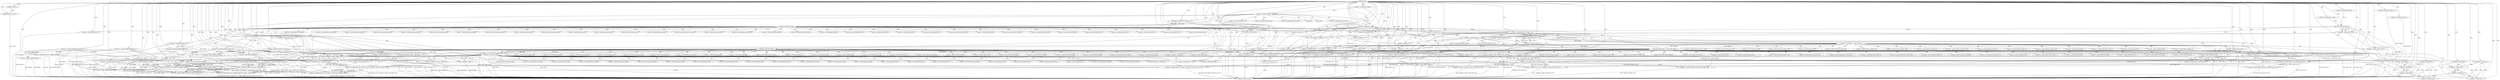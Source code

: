 digraph "main" {  
"1000193" [label = "(METHOD,main)" ]
"1000757" [label = "(METHOD_RETURN,signed)" ]
"1000755" [label = "(RETURN,return 0;,return 0;)" ]
"1000196" [label = "(<operator>.assignment,n=read())" ]
"1000213" [label = "(<operator>.assignment,f[i][j][0]=f[i-1][j][1]+1)" ]
"1000232" [label = "(<operator>.assignment,f[i][j][1]=f[i][j-1][0]+1)" ]
"1000251" [label = "(<operator>.assignmentPlus,ans+=f[i][j][0]+f[i][j][1])" ]
"1000269" [label = "(<operator>.postDecrement,q--)" ]
"1000756" [label = "(LITERAL,0,return 0;)" ]
"1000200" [label = "(<operator>.assignment,m=read())" ]
"1000744" [label = "(<operators>.assignmentXor,v[x][y]^=1)" ]
"1000751" [label = "(writ,writ(ans-cnt))" ]
"1000204" [label = "(<operator>.assignment,q=read())" ]
"1000207" [label = "(<operator>.assignment,cnt=n*m)" ]
"1000221" [label = "(<operator>.addition,f[i-1][j][1]+1)" ]
"1000240" [label = "(<operator>.addition,f[i][j-1][0]+1)" ]
"1000253" [label = "(<operator>.addition,f[i][j][0]+f[i][j][1])" ]
"1000273" [label = "(<operator>.assignment,x=read())" ]
"1000276" [label = "(<operator>.assignment,y=read())" ]
"1000280" [label = "(<operator>.logicalNot,!v[x][y])" ]
"1000287" [label = "(<operator>.preDecrement,--cnt)" ]
"1000289" [label = "(<operator>.assignmentMinus,ans-=f[x][y][0]+f[x][y][1])" ]
"1000306" [label = "(<operator>.assignment,f[x][y][0]=f[x][y][1]=0)" ]
"1000752" [label = "(<operator>.subtraction,ans-cnt)" ]
"1000209" [label = "(<operator>.multiplication,n*m)" ]
"1000324" [label = "(<operator>.logicalAnd,y+1<=m&&!v[x][y+1])" ]
"1000409" [label = "(<operator>.logicalNot,!v[i][j])" ]
"1000497" [label = "(<operator>.preIncrement,++cnt)" ]
"1000499" [label = "(<operator>.assignment,f[x][y][0]=f[x-1][y][1]+1)" ]
"1000518" [label = "(<operator>.assignment,f[x][y][1]=f[x][y-1][0]+1)" ]
"1000537" [label = "(<operator>.assignmentPlus,ans+=f[x][y][0]+f[x][y][1])" ]
"1000246" [label = "(<operator>.subtraction,j-1)" ]
"1000291" [label = "(<operator>.addition,f[x][y][0]+f[x][y][1])" ]
"1000314" [label = "(<operator>.assignment,f[x][y][1]=0)" ]
"1000339" [label = "(<operator>.assignmentMinus,ans-=f[x][y+1][0]+f[x][y+1][1]-(f[x-1][y+1][1]+2))" ]
"1000374" [label = "(<operator>.assignment,f[x][y+1][0]=f[x-1][y+1][1]+1)" ]
"1000397" [label = "(<operator>.assignment,f[x][y+1][1]=1)" ]
"1000416" [label = "(<operator>.assignmentMinus,ans-=f[i][j][0]+f[i][j][1]-(f[i-1][j][1]+1+f[i][j-1][0]+1))" ]
"1000457" [label = "(<operator>.assignment,f[i][j][0]=f[i-1][j][1]+1)" ]
"1000476" [label = "(<operator>.assignment,f[i][j][1]=f[i][j-1][0]+1)" ]
"1000555" [label = "(<operator>.logicalAnd,y+1<=m&&!v[x][y+1])" ]
"1000658" [label = "(<operator>.logicalNot,!v[i][j])" ]
"1000226" [label = "(<operator>.subtraction,i-1)" ]
"1000325" [label = "(<operator>.lessEqualsThan,y+1<=m)" ]
"1000330" [label = "(<operator>.logicalNot,!v[x][y+1])" ]
"1000507" [label = "(<operator>.addition,f[x-1][y][1]+1)" ]
"1000526" [label = "(<operator>.addition,f[x][y-1][0]+1)" ]
"1000539" [label = "(<operator>.addition,f[x][y][0]+f[x][y][1])" ]
"1000570" [label = "(<operator>.assignmentPlus,ans+=f[x-1][y+1][1]+1+f[x][y][0]+1-(f[x][y+1][0]+f[x][y+1][1]))" ]
"1000615" [label = "(<operator>.assignment,f[x][y+1][0]=f[x-1][y+1][1]+1)" ]
"1000638" [label = "(<operator>.assignment,f[x][y+1][1]=f[x][y][0]+1)" ]
"1000665" [label = "(<operator>.assignmentPlus,ans+=(f[i-1][j][1]+1+f[i][j-1][0]+1)-(f[i][j][0]+f[i][j][1]))" ]
"1000706" [label = "(<operator>.assignment,f[i][j][0]=f[i-1][j][1]+1)" ]
"1000725" [label = "(<operator>.assignment,f[i][j][1]=f[i][j-1][0]+1)" ]
"1000326" [label = "(<operator>.addition,y+1)" ]
"1000341" [label = "(<operator>.addition,f[x][y+1][0]+f[x][y+1][1]-(f[x-1][y+1][1]+2))" ]
"1000384" [label = "(<operator>.addition,f[x-1][y+1][1]+1)" ]
"1000418" [label = "(<operator>.addition,f[i][j][0]+f[i][j][1]-(f[i-1][j][1]+1+f[i][j-1][0]+1))" ]
"1000465" [label = "(<operator>.addition,f[i-1][j][1]+1)" ]
"1000484" [label = "(<operator>.addition,f[i][j-1][0]+1)" ]
"1000556" [label = "(<operator>.lessEqualsThan,y+1<=m)" ]
"1000561" [label = "(<operator>.logicalNot,!v[x][y+1])" ]
"1000335" [label = "(<operator>.addition,y+1)" ]
"1000351" [label = "(<operator>.subtraction,f[x][y+1][1]-(f[x-1][y+1][1]+2))" ]
"1000426" [label = "(<operator>.subtraction,f[i][j][1]-(f[i-1][j][1]+1+f[i][j-1][0]+1))" ]
"1000557" [label = "(<operator>.addition,y+1)" ]
"1000572" [label = "(<operator>.addition,f[x-1][y+1][1]+1+f[x][y][0]+1-(f[x][y+1][0]+f[x][y+1][1]))" ]
"1000625" [label = "(<operator>.addition,f[x-1][y+1][1]+1)" ]
"1000648" [label = "(<operator>.addition,f[x][y][0]+1)" ]
"1000667" [label = "(<operator>.subtraction,(f[i-1][j][1]+1+f[i][j-1][0]+1)-(f[i][j][0]+f[i][j][1]))" ]
"1000714" [label = "(<operator>.addition,f[i-1][j][1]+1)" ]
"1000733" [label = "(<operator>.addition,f[i][j-1][0]+1)" ]
"1000361" [label = "(<operator>.addition,f[x-1][y+1][1]+2)" ]
"1000380" [label = "(<operator>.addition,y+1)" ]
"1000403" [label = "(<operator>.addition,y+1)" ]
"1000434" [label = "(<operator>.addition,f[i-1][j][1]+1+f[i][j-1][0]+1)" ]
"1000532" [label = "(<operator>.subtraction,y-1)" ]
"1000566" [label = "(<operator>.addition,y+1)" ]
"1000584" [label = "(<operator>.addition,1+f[x][y][0]+1-(f[x][y+1][0]+f[x][y+1][1]))" ]
"1000668" [label = "(<operator>.addition,f[i-1][j][1]+1+f[i][j-1][0]+1)" ]
"1000691" [label = "(<operator>.addition,f[i][j][0]+f[i][j][1])" ]
"1000347" [label = "(<operator>.addition,y+1)" ]
"1000392" [label = "(<operator>.addition,y+1)" ]
"1000444" [label = "(<operator>.addition,1+f[i][j-1][0]+1)" ]
"1000490" [label = "(<operator>.subtraction,j-1)" ]
"1000512" [label = "(<operator>.subtraction,x-1)" ]
"1000586" [label = "(<operator>.addition,f[x][y][0]+1-(f[x][y+1][0]+f[x][y+1][1]))" ]
"1000621" [label = "(<operator>.addition,y+1)" ]
"1000644" [label = "(<operator>.addition,y+1)" ]
"1000678" [label = "(<operator>.addition,1+f[i][j-1][0]+1)" ]
"1000357" [label = "(<operator>.addition,y+1)" ]
"1000389" [label = "(<operator>.subtraction,x-1)" ]
"1000446" [label = "(<operator>.addition,f[i][j-1][0]+1)" ]
"1000470" [label = "(<operator>.subtraction,i-1)" ]
"1000580" [label = "(<operator>.addition,y+1)" ]
"1000594" [label = "(<operator>.subtraction,1-(f[x][y+1][0]+f[x][y+1][1]))" ]
"1000633" [label = "(<operator>.addition,y+1)" ]
"1000680" [label = "(<operator>.addition,f[i][j-1][0]+1)" ]
"1000739" [label = "(<operator>.subtraction,j-1)" ]
"1000369" [label = "(<operator>.addition,y+1)" ]
"1000577" [label = "(<operator>.subtraction,x-1)" ]
"1000596" [label = "(<operator>.addition,f[x][y+1][0]+f[x][y+1][1])" ]
"1000630" [label = "(<operator>.subtraction,x-1)" ]
"1000719" [label = "(<operator>.subtraction,i-1)" ]
"1000366" [label = "(<operator>.subtraction,x-1)" ]
"1000439" [label = "(<operator>.subtraction,i-1)" ]
"1000673" [label = "(<operator>.subtraction,i-1)" ]
"1000452" [label = "(<operator>.subtraction,j-1)" ]
"1000686" [label = "(<operator>.subtraction,j-1)" ]
"1000602" [label = "(<operator>.addition,y+1)" ]
"1000611" [label = "(<operator>.addition,y+1)" ]
"1000745" [label = "(<operator>.indirectIndexAccess,v[x][y])" ]
"1000275" [label = "(read,read())" ]
"1000278" [label = "(read,read())" ]
"1000281" [label = "(<operator>.indirectIndexAccess,v[x][y])" ]
"1000746" [label = "(<operator>.indirectIndexAccess,v[x])" ]
"1000282" [label = "(<operator>.indirectIndexAccess,v[x])" ]
"1000307" [label = "(<operator>.indirectIndexAccess,f[x][y][0])" ]
"1000292" [label = "(<operator>.indirectIndexAccess,f[x][y][0])" ]
"1000299" [label = "(<operator>.indirectIndexAccess,f[x][y][1])" ]
"1000308" [label = "(<operator>.indirectIndexAccess,f[x][y])" ]
"1000315" [label = "(<operator>.indirectIndexAccess,f[x][y][1])" ]
"1000410" [label = "(<operator>.indirectIndexAccess,v[i][j])" ]
"1000500" [label = "(<operator>.indirectIndexAccess,f[x][y][0])" ]
"1000519" [label = "(<operator>.indirectIndexAccess,f[x][y][1])" ]
"1000293" [label = "(<operator>.indirectIndexAccess,f[x][y])" ]
"1000300" [label = "(<operator>.indirectIndexAccess,f[x][y])" ]
"1000309" [label = "(<operator>.indirectIndexAccess,f[x])" ]
"1000316" [label = "(<operator>.indirectIndexAccess,f[x][y])" ]
"1000331" [label = "(<operator>.indirectIndexAccess,v[x][y+1])" ]
"1000375" [label = "(<operator>.indirectIndexAccess,f[x][y+1][0])" ]
"1000398" [label = "(<operator>.indirectIndexAccess,f[x][y+1][1])" ]
"1000411" [label = "(<operator>.indirectIndexAccess,v[i])" ]
"1000458" [label = "(<operator>.indirectIndexAccess,f[i][j][0])" ]
"1000477" [label = "(<operator>.indirectIndexAccess,f[i][j][1])" ]
"1000501" [label = "(<operator>.indirectIndexAccess,f[x][y])" ]
"1000508" [label = "(<operator>.indirectIndexAccess,f[x-1][y][1])" ]
"1000520" [label = "(<operator>.indirectIndexAccess,f[x][y])" ]
"1000527" [label = "(<operator>.indirectIndexAccess,f[x][y-1][0])" ]
"1000540" [label = "(<operator>.indirectIndexAccess,f[x][y][0])" ]
"1000547" [label = "(<operator>.indirectIndexAccess,f[x][y][1])" ]
"1000659" [label = "(<operator>.indirectIndexAccess,v[i][j])" ]
"1000294" [label = "(<operator>.indirectIndexAccess,f[x])" ]
"1000301" [label = "(<operator>.indirectIndexAccess,f[x])" ]
"1000317" [label = "(<operator>.indirectIndexAccess,f[x])" ]
"1000332" [label = "(<operator>.indirectIndexAccess,v[x])" ]
"1000342" [label = "(<operator>.indirectIndexAccess,f[x][y+1][0])" ]
"1000376" [label = "(<operator>.indirectIndexAccess,f[x][y+1])" ]
"1000385" [label = "(<operator>.indirectIndexAccess,f[x-1][y+1][1])" ]
"1000399" [label = "(<operator>.indirectIndexAccess,f[x][y+1])" ]
"1000419" [label = "(<operator>.indirectIndexAccess,f[i][j][0])" ]
"1000459" [label = "(<operator>.indirectIndexAccess,f[i][j])" ]
"1000466" [label = "(<operator>.indirectIndexAccess,f[i-1][j][1])" ]
"1000478" [label = "(<operator>.indirectIndexAccess,f[i][j])" ]
"1000485" [label = "(<operator>.indirectIndexAccess,f[i][j-1][0])" ]
"1000502" [label = "(<operator>.indirectIndexAccess,f[x])" ]
"1000509" [label = "(<operator>.indirectIndexAccess,f[x-1][y])" ]
"1000521" [label = "(<operator>.indirectIndexAccess,f[x])" ]
"1000528" [label = "(<operator>.indirectIndexAccess,f[x][y-1])" ]
"1000541" [label = "(<operator>.indirectIndexAccess,f[x][y])" ]
"1000548" [label = "(<operator>.indirectIndexAccess,f[x][y])" ]
"1000562" [label = "(<operator>.indirectIndexAccess,v[x][y+1])" ]
"1000616" [label = "(<operator>.indirectIndexAccess,f[x][y+1][0])" ]
"1000639" [label = "(<operator>.indirectIndexAccess,f[x][y+1][1])" ]
"1000660" [label = "(<operator>.indirectIndexAccess,v[i])" ]
"1000707" [label = "(<operator>.indirectIndexAccess,f[i][j][0])" ]
"1000726" [label = "(<operator>.indirectIndexAccess,f[i][j][1])" ]
"1000343" [label = "(<operator>.indirectIndexAccess,f[x][y+1])" ]
"1000352" [label = "(<operator>.indirectIndexAccess,f[x][y+1][1])" ]
"1000377" [label = "(<operator>.indirectIndexAccess,f[x])" ]
"1000386" [label = "(<operator>.indirectIndexAccess,f[x-1][y+1])" ]
"1000400" [label = "(<operator>.indirectIndexAccess,f[x])" ]
"1000420" [label = "(<operator>.indirectIndexAccess,f[i][j])" ]
"1000427" [label = "(<operator>.indirectIndexAccess,f[i][j][1])" ]
"1000460" [label = "(<operator>.indirectIndexAccess,f[i])" ]
"1000467" [label = "(<operator>.indirectIndexAccess,f[i-1][j])" ]
"1000479" [label = "(<operator>.indirectIndexAccess,f[i])" ]
"1000486" [label = "(<operator>.indirectIndexAccess,f[i][j-1])" ]
"1000510" [label = "(<operator>.indirectIndexAccess,f[x-1])" ]
"1000529" [label = "(<operator>.indirectIndexAccess,f[x])" ]
"1000542" [label = "(<operator>.indirectIndexAccess,f[x])" ]
"1000549" [label = "(<operator>.indirectIndexAccess,f[x])" ]
"1000563" [label = "(<operator>.indirectIndexAccess,v[x])" ]
"1000573" [label = "(<operator>.indirectIndexAccess,f[x-1][y+1][1])" ]
"1000617" [label = "(<operator>.indirectIndexAccess,f[x][y+1])" ]
"1000626" [label = "(<operator>.indirectIndexAccess,f[x-1][y+1][1])" ]
"1000640" [label = "(<operator>.indirectIndexAccess,f[x][y+1])" ]
"1000649" [label = "(<operator>.indirectIndexAccess,f[x][y][0])" ]
"1000708" [label = "(<operator>.indirectIndexAccess,f[i][j])" ]
"1000715" [label = "(<operator>.indirectIndexAccess,f[i-1][j][1])" ]
"1000727" [label = "(<operator>.indirectIndexAccess,f[i][j])" ]
"1000734" [label = "(<operator>.indirectIndexAccess,f[i][j-1][0])" ]
"1000344" [label = "(<operator>.indirectIndexAccess,f[x])" ]
"1000353" [label = "(<operator>.indirectIndexAccess,f[x][y+1])" ]
"1000362" [label = "(<operator>.indirectIndexAccess,f[x-1][y+1][1])" ]
"1000387" [label = "(<operator>.indirectIndexAccess,f[x-1])" ]
"1000421" [label = "(<operator>.indirectIndexAccess,f[i])" ]
"1000428" [label = "(<operator>.indirectIndexAccess,f[i][j])" ]
"1000435" [label = "(<operator>.indirectIndexAccess,f[i-1][j][1])" ]
"1000468" [label = "(<operator>.indirectIndexAccess,f[i-1])" ]
"1000487" [label = "(<operator>.indirectIndexAccess,f[i])" ]
"1000574" [label = "(<operator>.indirectIndexAccess,f[x-1][y+1])" ]
"1000618" [label = "(<operator>.indirectIndexAccess,f[x])" ]
"1000627" [label = "(<operator>.indirectIndexAccess,f[x-1][y+1])" ]
"1000641" [label = "(<operator>.indirectIndexAccess,f[x])" ]
"1000650" [label = "(<operator>.indirectIndexAccess,f[x][y])" ]
"1000669" [label = "(<operator>.indirectIndexAccess,f[i-1][j][1])" ]
"1000692" [label = "(<operator>.indirectIndexAccess,f[i][j][0])" ]
"1000699" [label = "(<operator>.indirectIndexAccess,f[i][j][1])" ]
"1000709" [label = "(<operator>.indirectIndexAccess,f[i])" ]
"1000716" [label = "(<operator>.indirectIndexAccess,f[i-1][j])" ]
"1000728" [label = "(<operator>.indirectIndexAccess,f[i])" ]
"1000735" [label = "(<operator>.indirectIndexAccess,f[i][j-1])" ]
"1000354" [label = "(<operator>.indirectIndexAccess,f[x])" ]
"1000363" [label = "(<operator>.indirectIndexAccess,f[x-1][y+1])" ]
"1000429" [label = "(<operator>.indirectIndexAccess,f[i])" ]
"1000436" [label = "(<operator>.indirectIndexAccess,f[i-1][j])" ]
"1000575" [label = "(<operator>.indirectIndexAccess,f[x-1])" ]
"1000587" [label = "(<operator>.indirectIndexAccess,f[x][y][0])" ]
"1000628" [label = "(<operator>.indirectIndexAccess,f[x-1])" ]
"1000651" [label = "(<operator>.indirectIndexAccess,f[x])" ]
"1000670" [label = "(<operator>.indirectIndexAccess,f[i-1][j])" ]
"1000693" [label = "(<operator>.indirectIndexAccess,f[i][j])" ]
"1000700" [label = "(<operator>.indirectIndexAccess,f[i][j])" ]
"1000717" [label = "(<operator>.indirectIndexAccess,f[i-1])" ]
"1000736" [label = "(<operator>.indirectIndexAccess,f[i])" ]
"1000364" [label = "(<operator>.indirectIndexAccess,f[x-1])" ]
"1000437" [label = "(<operator>.indirectIndexAccess,f[i-1])" ]
"1000447" [label = "(<operator>.indirectIndexAccess,f[i][j-1][0])" ]
"1000588" [label = "(<operator>.indirectIndexAccess,f[x][y])" ]
"1000671" [label = "(<operator>.indirectIndexAccess,f[i-1])" ]
"1000681" [label = "(<operator>.indirectIndexAccess,f[i][j-1][0])" ]
"1000694" [label = "(<operator>.indirectIndexAccess,f[i])" ]
"1000701" [label = "(<operator>.indirectIndexAccess,f[i])" ]
"1000448" [label = "(<operator>.indirectIndexAccess,f[i][j-1])" ]
"1000589" [label = "(<operator>.indirectIndexAccess,f[x])" ]
"1000597" [label = "(<operator>.indirectIndexAccess,f[x][y+1][0])" ]
"1000606" [label = "(<operator>.indirectIndexAccess,f[x][y+1][1])" ]
"1000682" [label = "(<operator>.indirectIndexAccess,f[i][j-1])" ]
"1000449" [label = "(<operator>.indirectIndexAccess,f[i])" ]
"1000598" [label = "(<operator>.indirectIndexAccess,f[x][y+1])" ]
"1000607" [label = "(<operator>.indirectIndexAccess,f[x][y+1])" ]
"1000683" [label = "(<operator>.indirectIndexAccess,f[i])" ]
"1000599" [label = "(<operator>.indirectIndexAccess,f[x])" ]
"1000608" [label = "(<operator>.indirectIndexAccess,f[x])" ]
  "1000204" -> "1000757"  [ label = "DDG: read()"] 
  "1000207" -> "1000757"  [ label = "DDG: cnt"] 
  "1000209" -> "1000757"  [ label = "DDG: n"] 
  "1000209" -> "1000757"  [ label = "DDG: m"] 
  "1000207" -> "1000757"  [ label = "DDG: n*m"] 
  "1000226" -> "1000757"  [ label = "DDG: i"] 
  "1000221" -> "1000757"  [ label = "DDG: f[i-1][j][1]"] 
  "1000213" -> "1000757"  [ label = "DDG: f[i-1][j][1]+1"] 
  "1000246" -> "1000757"  [ label = "DDG: j"] 
  "1000240" -> "1000757"  [ label = "DDG: f[i][j-1][0]"] 
  "1000232" -> "1000757"  [ label = "DDG: f[i][j-1][0]+1"] 
  "1000251" -> "1000757"  [ label = "DDG: ans"] 
  "1000253" -> "1000757"  [ label = "DDG: f[i][j][0]"] 
  "1000253" -> "1000757"  [ label = "DDG: f[i][j][1]"] 
  "1000251" -> "1000757"  [ label = "DDG: f[i][j][0]+f[i][j][1]"] 
  "1000269" -> "1000757"  [ label = "DDG: q"] 
  "1000273" -> "1000757"  [ label = "DDG: x"] 
  "1000276" -> "1000757"  [ label = "DDG: read()"] 
  "1000280" -> "1000757"  [ label = "DDG: !v[x][y]"] 
  "1000512" -> "1000757"  [ label = "DDG: x"] 
  "1000507" -> "1000757"  [ label = "DDG: f[x-1][y][1]"] 
  "1000499" -> "1000757"  [ label = "DDG: f[x-1][y][1]+1"] 
  "1000526" -> "1000757"  [ label = "DDG: f[x][y-1][0]"] 
  "1000518" -> "1000757"  [ label = "DDG: f[x][y-1][0]+1"] 
  "1000539" -> "1000757"  [ label = "DDG: f[x][y][0]"] 
  "1000539" -> "1000757"  [ label = "DDG: f[x][y][1]"] 
  "1000537" -> "1000757"  [ label = "DDG: f[x][y][0]+f[x][y][1]"] 
  "1000557" -> "1000757"  [ label = "DDG: y"] 
  "1000556" -> "1000757"  [ label = "DDG: y+1"] 
  "1000556" -> "1000757"  [ label = "DDG: m"] 
  "1000555" -> "1000757"  [ label = "DDG: y+1<=m"] 
  "1000566" -> "1000757"  [ label = "DDG: y"] 
  "1000561" -> "1000757"  [ label = "DDG: v[x][y+1]"] 
  "1000555" -> "1000757"  [ label = "DDG: !v[x][y+1]"] 
  "1000555" -> "1000757"  [ label = "DDG: y+1<=m&&!v[x][y+1]"] 
  "1000594" -> "1000757"  [ label = "DDG: f[x][y+1][0]+f[x][y+1][1]"] 
  "1000586" -> "1000757"  [ label = "DDG: 1-(f[x][y+1][0]+f[x][y+1][1])"] 
  "1000584" -> "1000757"  [ label = "DDG: f[x][y][0]+1-(f[x][y+1][0]+f[x][y+1][1])"] 
  "1000572" -> "1000757"  [ label = "DDG: 1+f[x][y][0]+1-(f[x][y+1][0]+f[x][y+1][1])"] 
  "1000570" -> "1000757"  [ label = "DDG: f[x-1][y+1][1]+1+f[x][y][0]+1-(f[x][y+1][0]+f[x][y+1][1])"] 
  "1000615" -> "1000757"  [ label = "DDG: f[x][y+1][0]"] 
  "1000630" -> "1000757"  [ label = "DDG: x"] 
  "1000625" -> "1000757"  [ label = "DDG: f[x-1][y+1][1]"] 
  "1000615" -> "1000757"  [ label = "DDG: f[x-1][y+1][1]+1"] 
  "1000644" -> "1000757"  [ label = "DDG: y"] 
  "1000638" -> "1000757"  [ label = "DDG: f[x][y+1][1]"] 
  "1000648" -> "1000757"  [ label = "DDG: f[x][y][0]"] 
  "1000638" -> "1000757"  [ label = "DDG: f[x][y][0]+1"] 
  "1000658" -> "1000757"  [ label = "DDG: v[i][j]"] 
  "1000658" -> "1000757"  [ label = "DDG: !v[i][j]"] 
  "1000668" -> "1000757"  [ label = "DDG: 1+f[i][j-1][0]+1"] 
  "1000667" -> "1000757"  [ label = "DDG: f[i-1][j][1]+1+f[i][j-1][0]+1"] 
  "1000667" -> "1000757"  [ label = "DDG: f[i][j][0]+f[i][j][1]"] 
  "1000665" -> "1000757"  [ label = "DDG: (f[i-1][j][1]+1+f[i][j-1][0]+1)-(f[i][j][0]+f[i][j][1])"] 
  "1000706" -> "1000757"  [ label = "DDG: f[i][j][0]"] 
  "1000719" -> "1000757"  [ label = "DDG: i"] 
  "1000714" -> "1000757"  [ label = "DDG: f[i-1][j][1]"] 
  "1000706" -> "1000757"  [ label = "DDG: f[i-1][j][1]+1"] 
  "1000725" -> "1000757"  [ label = "DDG: f[i][j][1]"] 
  "1000739" -> "1000757"  [ label = "DDG: j"] 
  "1000733" -> "1000757"  [ label = "DDG: f[i][j-1][0]"] 
  "1000725" -> "1000757"  [ label = "DDG: f[i][j-1][0]+1"] 
  "1000289" -> "1000757"  [ label = "DDG: f[x][y][0]+f[x][y][1]"] 
  "1000306" -> "1000757"  [ label = "DDG: f[x][y][0]"] 
  "1000314" -> "1000757"  [ label = "DDG: f[x][y][1]"] 
  "1000326" -> "1000757"  [ label = "DDG: y"] 
  "1000325" -> "1000757"  [ label = "DDG: y+1"] 
  "1000325" -> "1000757"  [ label = "DDG: m"] 
  "1000324" -> "1000757"  [ label = "DDG: y+1<=m"] 
  "1000335" -> "1000757"  [ label = "DDG: y"] 
  "1000330" -> "1000757"  [ label = "DDG: v[x][y+1]"] 
  "1000324" -> "1000757"  [ label = "DDG: !v[x][y+1]"] 
  "1000324" -> "1000757"  [ label = "DDG: y+1<=m&&!v[x][y+1]"] 
  "1000351" -> "1000757"  [ label = "DDG: f[x-1][y+1][1]+2"] 
  "1000341" -> "1000757"  [ label = "DDG: f[x][y+1][1]-(f[x-1][y+1][1]+2)"] 
  "1000339" -> "1000757"  [ label = "DDG: f[x][y+1][0]+f[x][y+1][1]-(f[x-1][y+1][1]+2)"] 
  "1000374" -> "1000757"  [ label = "DDG: f[x][y+1][0]"] 
  "1000389" -> "1000757"  [ label = "DDG: x"] 
  "1000384" -> "1000757"  [ label = "DDG: f[x-1][y+1][1]"] 
  "1000374" -> "1000757"  [ label = "DDG: f[x-1][y+1][1]+1"] 
  "1000403" -> "1000757"  [ label = "DDG: y"] 
  "1000397" -> "1000757"  [ label = "DDG: f[x][y+1][1]"] 
  "1000409" -> "1000757"  [ label = "DDG: v[i][j]"] 
  "1000409" -> "1000757"  [ label = "DDG: !v[i][j]"] 
  "1000434" -> "1000757"  [ label = "DDG: 1+f[i][j-1][0]+1"] 
  "1000426" -> "1000757"  [ label = "DDG: f[i-1][j][1]+1+f[i][j-1][0]+1"] 
  "1000418" -> "1000757"  [ label = "DDG: f[i][j][1]-(f[i-1][j][1]+1+f[i][j-1][0]+1)"] 
  "1000416" -> "1000757"  [ label = "DDG: f[i][j][0]+f[i][j][1]-(f[i-1][j][1]+1+f[i][j-1][0]+1)"] 
  "1000457" -> "1000757"  [ label = "DDG: f[i][j][0]"] 
  "1000470" -> "1000757"  [ label = "DDG: i"] 
  "1000465" -> "1000757"  [ label = "DDG: f[i-1][j][1]"] 
  "1000457" -> "1000757"  [ label = "DDG: f[i-1][j][1]+1"] 
  "1000476" -> "1000757"  [ label = "DDG: f[i][j][1]"] 
  "1000490" -> "1000757"  [ label = "DDG: j"] 
  "1000484" -> "1000757"  [ label = "DDG: f[i][j-1][0]"] 
  "1000476" -> "1000757"  [ label = "DDG: f[i][j-1][0]+1"] 
  "1000744" -> "1000757"  [ label = "DDG: v[x][y]"] 
  "1000744" -> "1000757"  [ label = "DDG: v[x][y]^=1"] 
  "1000752" -> "1000757"  [ label = "DDG: ans"] 
  "1000752" -> "1000757"  [ label = "DDG: cnt"] 
  "1000751" -> "1000757"  [ label = "DDG: ans-cnt"] 
  "1000751" -> "1000757"  [ label = "DDG: writ(ans-cnt)"] 
  "1000755" -> "1000757"  [ label = "DDG: <RET>"] 
  "1000756" -> "1000755"  [ label = "DDG: 0"] 
  "1000193" -> "1000755"  [ label = "DDG: "] 
  "1000193" -> "1000196"  [ label = "DDG: "] 
  "1000193" -> "1000213"  [ label = "DDG: "] 
  "1000193" -> "1000232"  [ label = "DDG: "] 
  "1000213" -> "1000251"  [ label = "DDG: f[i][j][0]"] 
  "1000232" -> "1000251"  [ label = "DDG: f[i][j][1]"] 
  "1000193" -> "1000756"  [ label = "DDG: "] 
  "1000193" -> "1000200"  [ label = "DDG: "] 
  "1000193" -> "1000251"  [ label = "DDG: "] 
  "1000204" -> "1000269"  [ label = "DDG: q"] 
  "1000193" -> "1000269"  [ label = "DDG: "] 
  "1000193" -> "1000204"  [ label = "DDG: "] 
  "1000209" -> "1000207"  [ label = "DDG: n"] 
  "1000209" -> "1000207"  [ label = "DDG: m"] 
  "1000193" -> "1000221"  [ label = "DDG: "] 
  "1000193" -> "1000240"  [ label = "DDG: "] 
  "1000213" -> "1000253"  [ label = "DDG: f[i][j][0]"] 
  "1000232" -> "1000253"  [ label = "DDG: f[i][j][1]"] 
  "1000193" -> "1000273"  [ label = "DDG: "] 
  "1000193" -> "1000276"  [ label = "DDG: "] 
  "1000280" -> "1000744"  [ label = "DDG: v[x][y]"] 
  "1000193" -> "1000744"  [ label = "DDG: "] 
  "1000752" -> "1000751"  [ label = "DDG: ans"] 
  "1000752" -> "1000751"  [ label = "DDG: cnt"] 
  "1000193" -> "1000207"  [ label = "DDG: "] 
  "1000744" -> "1000280"  [ label = "DDG: v[x][y]"] 
  "1000306" -> "1000289"  [ label = "DDG: f[x][y][0]"] 
  "1000499" -> "1000289"  [ label = "DDG: f[x][y][0]"] 
  "1000314" -> "1000289"  [ label = "DDG: f[x][y][1]"] 
  "1000518" -> "1000289"  [ label = "DDG: f[x][y][1]"] 
  "1000537" -> "1000752"  [ label = "DDG: ans"] 
  "1000570" -> "1000752"  [ label = "DDG: ans"] 
  "1000665" -> "1000752"  [ label = "DDG: ans"] 
  "1000289" -> "1000752"  [ label = "DDG: ans"] 
  "1000339" -> "1000752"  [ label = "DDG: ans"] 
  "1000416" -> "1000752"  [ label = "DDG: ans"] 
  "1000193" -> "1000752"  [ label = "DDG: "] 
  "1000497" -> "1000752"  [ label = "DDG: cnt"] 
  "1000287" -> "1000752"  [ label = "DDG: cnt"] 
  "1000196" -> "1000209"  [ label = "DDG: n"] 
  "1000193" -> "1000209"  [ label = "DDG: "] 
  "1000200" -> "1000209"  [ label = "DDG: m"] 
  "1000207" -> "1000287"  [ label = "DDG: cnt"] 
  "1000752" -> "1000287"  [ label = "DDG: cnt"] 
  "1000193" -> "1000287"  [ label = "DDG: "] 
  "1000251" -> "1000289"  [ label = "DDG: ans"] 
  "1000752" -> "1000289"  [ label = "DDG: ans"] 
  "1000193" -> "1000289"  [ label = "DDG: "] 
  "1000314" -> "1000306"  [ label = "DDG: f[x][y][1]"] 
  "1000193" -> "1000306"  [ label = "DDG: "] 
  "1000193" -> "1000499"  [ label = "DDG: "] 
  "1000193" -> "1000518"  [ label = "DDG: "] 
  "1000499" -> "1000537"  [ label = "DDG: f[x][y][0]"] 
  "1000518" -> "1000537"  [ label = "DDG: f[x][y][1]"] 
  "1000193" -> "1000246"  [ label = "DDG: "] 
  "1000306" -> "1000291"  [ label = "DDG: f[x][y][0]"] 
  "1000499" -> "1000291"  [ label = "DDG: f[x][y][0]"] 
  "1000314" -> "1000291"  [ label = "DDG: f[x][y][1]"] 
  "1000518" -> "1000291"  [ label = "DDG: f[x][y][1]"] 
  "1000193" -> "1000314"  [ label = "DDG: "] 
  "1000325" -> "1000324"  [ label = "DDG: m"] 
  "1000325" -> "1000324"  [ label = "DDG: y+1"] 
  "1000330" -> "1000324"  [ label = "DDG: v[x][y+1]"] 
  "1000555" -> "1000324"  [ label = "DDG: !v[x][y+1]"] 
  "1000351" -> "1000339"  [ label = "DDG: f[x][y+1][1]"] 
  "1000351" -> "1000339"  [ label = "DDG: f[x-1][y+1][1]+2"] 
  "1000615" -> "1000339"  [ label = "DDG: f[x][y+1][0]"] 
  "1000374" -> "1000339"  [ label = "DDG: f[x][y+1][0]"] 
  "1000193" -> "1000374"  [ label = "DDG: "] 
  "1000193" -> "1000397"  [ label = "DDG: "] 
  "1000658" -> "1000409"  [ label = "DDG: v[i][j]"] 
  "1000426" -> "1000416"  [ label = "DDG: f[i-1][j][1]+1+f[i][j-1][0]+1"] 
  "1000426" -> "1000416"  [ label = "DDG: f[i][j][1]"] 
  "1000706" -> "1000416"  [ label = "DDG: f[i][j][0]"] 
  "1000457" -> "1000416"  [ label = "DDG: f[i][j][0]"] 
  "1000213" -> "1000416"  [ label = "DDG: f[i][j][0]"] 
  "1000193" -> "1000457"  [ label = "DDG: "] 
  "1000193" -> "1000476"  [ label = "DDG: "] 
  "1000207" -> "1000497"  [ label = "DDG: cnt"] 
  "1000752" -> "1000497"  [ label = "DDG: cnt"] 
  "1000193" -> "1000497"  [ label = "DDG: "] 
  "1000251" -> "1000537"  [ label = "DDG: ans"] 
  "1000752" -> "1000537"  [ label = "DDG: ans"] 
  "1000193" -> "1000537"  [ label = "DDG: "] 
  "1000193" -> "1000226"  [ label = "DDG: "] 
  "1000193" -> "1000325"  [ label = "DDG: "] 
  "1000276" -> "1000325"  [ label = "DDG: y"] 
  "1000209" -> "1000325"  [ label = "DDG: m"] 
  "1000556" -> "1000325"  [ label = "DDG: m"] 
  "1000561" -> "1000330"  [ label = "DDG: v[x][y+1]"] 
  "1000289" -> "1000339"  [ label = "DDG: ans"] 
  "1000193" -> "1000339"  [ label = "DDG: "] 
  "1000289" -> "1000416"  [ label = "DDG: ans"] 
  "1000339" -> "1000416"  [ label = "DDG: ans"] 
  "1000193" -> "1000416"  [ label = "DDG: "] 
  "1000193" -> "1000507"  [ label = "DDG: "] 
  "1000193" -> "1000526"  [ label = "DDG: "] 
  "1000499" -> "1000539"  [ label = "DDG: f[x][y][0]"] 
  "1000518" -> "1000539"  [ label = "DDG: f[x][y][1]"] 
  "1000556" -> "1000555"  [ label = "DDG: m"] 
  "1000556" -> "1000555"  [ label = "DDG: y+1"] 
  "1000324" -> "1000555"  [ label = "DDG: !v[x][y+1]"] 
  "1000561" -> "1000555"  [ label = "DDG: v[x][y+1]"] 
  "1000193" -> "1000570"  [ label = "DDG: "] 
  "1000594" -> "1000570"  [ label = "DDG: f[x][y+1][0]+f[x][y+1][1]"] 
  "1000594" -> "1000570"  [ label = "DDG: 1"] 
  "1000499" -> "1000570"  [ label = "DDG: f[x][y][0]"] 
  "1000193" -> "1000615"  [ label = "DDG: "] 
  "1000193" -> "1000638"  [ label = "DDG: "] 
  "1000499" -> "1000638"  [ label = "DDG: f[x][y][0]"] 
  "1000409" -> "1000658"  [ label = "DDG: v[i][j]"] 
  "1000667" -> "1000665"  [ label = "DDG: f[i-1][j][1]+1+f[i][j-1][0]+1"] 
  "1000667" -> "1000665"  [ label = "DDG: f[i][j][0]+f[i][j][1]"] 
  "1000193" -> "1000706"  [ label = "DDG: "] 
  "1000193" -> "1000725"  [ label = "DDG: "] 
  "1000276" -> "1000326"  [ label = "DDG: y"] 
  "1000193" -> "1000326"  [ label = "DDG: "] 
  "1000615" -> "1000341"  [ label = "DDG: f[x][y+1][0]"] 
  "1000374" -> "1000341"  [ label = "DDG: f[x][y+1][0]"] 
  "1000351" -> "1000341"  [ label = "DDG: f[x][y+1][1]"] 
  "1000351" -> "1000341"  [ label = "DDG: f[x-1][y+1][1]+2"] 
  "1000193" -> "1000384"  [ label = "DDG: "] 
  "1000706" -> "1000418"  [ label = "DDG: f[i][j][0]"] 
  "1000457" -> "1000418"  [ label = "DDG: f[i][j][0]"] 
  "1000213" -> "1000418"  [ label = "DDG: f[i][j][0]"] 
  "1000426" -> "1000418"  [ label = "DDG: f[i-1][j][1]+1+f[i][j-1][0]+1"] 
  "1000426" -> "1000418"  [ label = "DDG: f[i][j][1]"] 
  "1000193" -> "1000465"  [ label = "DDG: "] 
  "1000193" -> "1000484"  [ label = "DDG: "] 
  "1000532" -> "1000556"  [ label = "DDG: y"] 
  "1000193" -> "1000556"  [ label = "DDG: "] 
  "1000209" -> "1000556"  [ label = "DDG: m"] 
  "1000325" -> "1000556"  [ label = "DDG: m"] 
  "1000330" -> "1000561"  [ label = "DDG: v[x][y+1]"] 
  "1000537" -> "1000570"  [ label = "DDG: ans"] 
  "1000537" -> "1000665"  [ label = "DDG: ans"] 
  "1000570" -> "1000665"  [ label = "DDG: ans"] 
  "1000193" -> "1000665"  [ label = "DDG: "] 
  "1000193" -> "1000335"  [ label = "DDG: "] 
  "1000276" -> "1000335"  [ label = "DDG: y"] 
  "1000638" -> "1000351"  [ label = "DDG: f[x][y+1][1]"] 
  "1000397" -> "1000351"  [ label = "DDG: f[x][y+1][1]"] 
  "1000193" -> "1000351"  [ label = "DDG: "] 
  "1000725" -> "1000426"  [ label = "DDG: f[i][j][1]"] 
  "1000476" -> "1000426"  [ label = "DDG: f[i][j][1]"] 
  "1000232" -> "1000426"  [ label = "DDG: f[i][j][1]"] 
  "1000193" -> "1000426"  [ label = "DDG: "] 
  "1000532" -> "1000557"  [ label = "DDG: y"] 
  "1000193" -> "1000557"  [ label = "DDG: "] 
  "1000193" -> "1000572"  [ label = "DDG: "] 
  "1000594" -> "1000572"  [ label = "DDG: f[x][y+1][0]+f[x][y+1][1]"] 
  "1000594" -> "1000572"  [ label = "DDG: 1"] 
  "1000499" -> "1000572"  [ label = "DDG: f[x][y][0]"] 
  "1000193" -> "1000625"  [ label = "DDG: "] 
  "1000499" -> "1000648"  [ label = "DDG: f[x][y][0]"] 
  "1000193" -> "1000648"  [ label = "DDG: "] 
  "1000193" -> "1000667"  [ label = "DDG: "] 
  "1000706" -> "1000667"  [ label = "DDG: f[i][j][0]"] 
  "1000457" -> "1000667"  [ label = "DDG: f[i][j][0]"] 
  "1000213" -> "1000667"  [ label = "DDG: f[i][j][0]"] 
  "1000725" -> "1000667"  [ label = "DDG: f[i][j][1]"] 
  "1000476" -> "1000667"  [ label = "DDG: f[i][j][1]"] 
  "1000232" -> "1000667"  [ label = "DDG: f[i][j][1]"] 
  "1000193" -> "1000714"  [ label = "DDG: "] 
  "1000193" -> "1000733"  [ label = "DDG: "] 
  "1000193" -> "1000361"  [ label = "DDG: "] 
  "1000193" -> "1000380"  [ label = "DDG: "] 
  "1000276" -> "1000380"  [ label = "DDG: y"] 
  "1000193" -> "1000403"  [ label = "DDG: "] 
  "1000276" -> "1000403"  [ label = "DDG: y"] 
  "1000193" -> "1000434"  [ label = "DDG: "] 
  "1000276" -> "1000532"  [ label = "DDG: y"] 
  "1000193" -> "1000532"  [ label = "DDG: "] 
  "1000193" -> "1000566"  [ label = "DDG: "] 
  "1000532" -> "1000566"  [ label = "DDG: y"] 
  "1000193" -> "1000584"  [ label = "DDG: "] 
  "1000594" -> "1000584"  [ label = "DDG: f[x][y+1][0]+f[x][y+1][1]"] 
  "1000594" -> "1000584"  [ label = "DDG: 1"] 
  "1000499" -> "1000584"  [ label = "DDG: f[x][y][0]"] 
  "1000193" -> "1000668"  [ label = "DDG: "] 
  "1000706" -> "1000691"  [ label = "DDG: f[i][j][0]"] 
  "1000457" -> "1000691"  [ label = "DDG: f[i][j][0]"] 
  "1000213" -> "1000691"  [ label = "DDG: f[i][j][0]"] 
  "1000725" -> "1000691"  [ label = "DDG: f[i][j][1]"] 
  "1000476" -> "1000691"  [ label = "DDG: f[i][j][1]"] 
  "1000232" -> "1000691"  [ label = "DDG: f[i][j][1]"] 
  "1000193" -> "1000347"  [ label = "DDG: "] 
  "1000276" -> "1000347"  [ label = "DDG: y"] 
  "1000193" -> "1000392"  [ label = "DDG: "] 
  "1000276" -> "1000392"  [ label = "DDG: y"] 
  "1000193" -> "1000444"  [ label = "DDG: "] 
  "1000452" -> "1000490"  [ label = "DDG: j"] 
  "1000193" -> "1000490"  [ label = "DDG: "] 
  "1000273" -> "1000512"  [ label = "DDG: x"] 
  "1000193" -> "1000512"  [ label = "DDG: "] 
  "1000499" -> "1000586"  [ label = "DDG: f[x][y][0]"] 
  "1000594" -> "1000586"  [ label = "DDG: f[x][y+1][0]+f[x][y+1][1]"] 
  "1000594" -> "1000586"  [ label = "DDG: 1"] 
  "1000193" -> "1000621"  [ label = "DDG: "] 
  "1000532" -> "1000621"  [ label = "DDG: y"] 
  "1000193" -> "1000644"  [ label = "DDG: "] 
  "1000532" -> "1000644"  [ label = "DDG: y"] 
  "1000193" -> "1000678"  [ label = "DDG: "] 
  "1000193" -> "1000357"  [ label = "DDG: "] 
  "1000276" -> "1000357"  [ label = "DDG: y"] 
  "1000366" -> "1000389"  [ label = "DDG: x"] 
  "1000193" -> "1000389"  [ label = "DDG: "] 
  "1000193" -> "1000446"  [ label = "DDG: "] 
  "1000439" -> "1000470"  [ label = "DDG: i"] 
  "1000193" -> "1000470"  [ label = "DDG: "] 
  "1000193" -> "1000580"  [ label = "DDG: "] 
  "1000532" -> "1000580"  [ label = "DDG: y"] 
  "1000193" -> "1000594"  [ label = "DDG: "] 
  "1000638" -> "1000594"  [ label = "DDG: f[x][y+1][1]"] 
  "1000397" -> "1000594"  [ label = "DDG: f[x][y+1][1]"] 
  "1000615" -> "1000594"  [ label = "DDG: f[x][y+1][0]"] 
  "1000374" -> "1000594"  [ label = "DDG: f[x][y+1][0]"] 
  "1000193" -> "1000633"  [ label = "DDG: "] 
  "1000532" -> "1000633"  [ label = "DDG: y"] 
  "1000193" -> "1000680"  [ label = "DDG: "] 
  "1000686" -> "1000739"  [ label = "DDG: j"] 
  "1000193" -> "1000739"  [ label = "DDG: "] 
  "1000193" -> "1000369"  [ label = "DDG: "] 
  "1000276" -> "1000369"  [ label = "DDG: y"] 
  "1000512" -> "1000577"  [ label = "DDG: x"] 
  "1000193" -> "1000577"  [ label = "DDG: "] 
  "1000615" -> "1000596"  [ label = "DDG: f[x][y+1][0]"] 
  "1000374" -> "1000596"  [ label = "DDG: f[x][y+1][0]"] 
  "1000638" -> "1000596"  [ label = "DDG: f[x][y+1][1]"] 
  "1000397" -> "1000596"  [ label = "DDG: f[x][y+1][1]"] 
  "1000577" -> "1000630"  [ label = "DDG: x"] 
  "1000193" -> "1000630"  [ label = "DDG: "] 
  "1000673" -> "1000719"  [ label = "DDG: i"] 
  "1000193" -> "1000719"  [ label = "DDG: "] 
  "1000273" -> "1000366"  [ label = "DDG: x"] 
  "1000193" -> "1000366"  [ label = "DDG: "] 
  "1000226" -> "1000439"  [ label = "DDG: i"] 
  "1000719" -> "1000439"  [ label = "DDG: i"] 
  "1000470" -> "1000439"  [ label = "DDG: i"] 
  "1000193" -> "1000439"  [ label = "DDG: "] 
  "1000226" -> "1000673"  [ label = "DDG: i"] 
  "1000719" -> "1000673"  [ label = "DDG: i"] 
  "1000470" -> "1000673"  [ label = "DDG: i"] 
  "1000193" -> "1000673"  [ label = "DDG: "] 
  "1000246" -> "1000452"  [ label = "DDG: j"] 
  "1000739" -> "1000452"  [ label = "DDG: j"] 
  "1000490" -> "1000452"  [ label = "DDG: j"] 
  "1000193" -> "1000452"  [ label = "DDG: "] 
  "1000246" -> "1000686"  [ label = "DDG: j"] 
  "1000739" -> "1000686"  [ label = "DDG: j"] 
  "1000490" -> "1000686"  [ label = "DDG: j"] 
  "1000193" -> "1000686"  [ label = "DDG: "] 
  "1000193" -> "1000602"  [ label = "DDG: "] 
  "1000532" -> "1000602"  [ label = "DDG: y"] 
  "1000193" -> "1000611"  [ label = "DDG: "] 
  "1000532" -> "1000611"  [ label = "DDG: y"] 
  "1000269" -> "1000281"  [ label = "CDG: "] 
  "1000269" -> "1000282"  [ label = "CDG: "] 
  "1000269" -> "1000269"  [ label = "CDG: "] 
  "1000269" -> "1000746"  [ label = "CDG: "] 
  "1000269" -> "1000744"  [ label = "CDG: "] 
  "1000269" -> "1000273"  [ label = "CDG: "] 
  "1000269" -> "1000278"  [ label = "CDG: "] 
  "1000269" -> "1000275"  [ label = "CDG: "] 
  "1000269" -> "1000276"  [ label = "CDG: "] 
  "1000269" -> "1000752"  [ label = "CDG: "] 
  "1000269" -> "1000280"  [ label = "CDG: "] 
  "1000269" -> "1000745"  [ label = "CDG: "] 
  "1000269" -> "1000751"  [ label = "CDG: "] 
  "1000280" -> "1000518"  [ label = "CDG: "] 
  "1000280" -> "1000326"  [ label = "CDG: "] 
  "1000280" -> "1000410"  [ label = "CDG: "] 
  "1000280" -> "1000502"  [ label = "CDG: "] 
  "1000280" -> "1000314"  [ label = "CDG: "] 
  "1000280" -> "1000300"  [ label = "CDG: "] 
  "1000280" -> "1000292"  [ label = "CDG: "] 
  "1000280" -> "1000532"  [ label = "CDG: "] 
  "1000280" -> "1000307"  [ label = "CDG: "] 
  "1000280" -> "1000497"  [ label = "CDG: "] 
  "1000280" -> "1000299"  [ label = "CDG: "] 
  "1000280" -> "1000507"  [ label = "CDG: "] 
  "1000280" -> "1000528"  [ label = "CDG: "] 
  "1000280" -> "1000542"  [ label = "CDG: "] 
  "1000280" -> "1000409"  [ label = "CDG: "] 
  "1000280" -> "1000526"  [ label = "CDG: "] 
  "1000280" -> "1000500"  [ label = "CDG: "] 
  "1000280" -> "1000499"  [ label = "CDG: "] 
  "1000280" -> "1000540"  [ label = "CDG: "] 
  "1000280" -> "1000527"  [ label = "CDG: "] 
  "1000280" -> "1000508"  [ label = "CDG: "] 
  "1000280" -> "1000547"  [ label = "CDG: "] 
  "1000280" -> "1000510"  [ label = "CDG: "] 
  "1000280" -> "1000411"  [ label = "CDG: "] 
  "1000280" -> "1000294"  [ label = "CDG: "] 
  "1000280" -> "1000520"  [ label = "CDG: "] 
  "1000280" -> "1000315"  [ label = "CDG: "] 
  "1000280" -> "1000537"  [ label = "CDG: "] 
  "1000280" -> "1000541"  [ label = "CDG: "] 
  "1000280" -> "1000548"  [ label = "CDG: "] 
  "1000280" -> "1000316"  [ label = "CDG: "] 
  "1000280" -> "1000308"  [ label = "CDG: "] 
  "1000280" -> "1000556"  [ label = "CDG: "] 
  "1000280" -> "1000512"  [ label = "CDG: "] 
  "1000280" -> "1000555"  [ label = "CDG: "] 
  "1000280" -> "1000324"  [ label = "CDG: "] 
  "1000280" -> "1000309"  [ label = "CDG: "] 
  "1000280" -> "1000557"  [ label = "CDG: "] 
  "1000280" -> "1000519"  [ label = "CDG: "] 
  "1000280" -> "1000549"  [ label = "CDG: "] 
  "1000280" -> "1000325"  [ label = "CDG: "] 
  "1000280" -> "1000287"  [ label = "CDG: "] 
  "1000280" -> "1000317"  [ label = "CDG: "] 
  "1000280" -> "1000293"  [ label = "CDG: "] 
  "1000280" -> "1000291"  [ label = "CDG: "] 
  "1000280" -> "1000529"  [ label = "CDG: "] 
  "1000280" -> "1000501"  [ label = "CDG: "] 
  "1000280" -> "1000660"  [ label = "CDG: "] 
  "1000280" -> "1000289"  [ label = "CDG: "] 
  "1000280" -> "1000521"  [ label = "CDG: "] 
  "1000280" -> "1000658"  [ label = "CDG: "] 
  "1000280" -> "1000306"  [ label = "CDG: "] 
  "1000280" -> "1000539"  [ label = "CDG: "] 
  "1000280" -> "1000659"  [ label = "CDG: "] 
  "1000280" -> "1000509"  [ label = "CDG: "] 
  "1000280" -> "1000301"  [ label = "CDG: "] 
  "1000324" -> "1000389"  [ label = "CDG: "] 
  "1000324" -> "1000387"  [ label = "CDG: "] 
  "1000324" -> "1000353"  [ label = "CDG: "] 
  "1000324" -> "1000398"  [ label = "CDG: "] 
  "1000324" -> "1000357"  [ label = "CDG: "] 
  "1000324" -> "1000364"  [ label = "CDG: "] 
  "1000324" -> "1000399"  [ label = "CDG: "] 
  "1000324" -> "1000361"  [ label = "CDG: "] 
  "1000324" -> "1000354"  [ label = "CDG: "] 
  "1000324" -> "1000352"  [ label = "CDG: "] 
  "1000324" -> "1000386"  [ label = "CDG: "] 
  "1000324" -> "1000342"  [ label = "CDG: "] 
  "1000324" -> "1000397"  [ label = "CDG: "] 
  "1000324" -> "1000351"  [ label = "CDG: "] 
  "1000324" -> "1000347"  [ label = "CDG: "] 
  "1000324" -> "1000374"  [ label = "CDG: "] 
  "1000324" -> "1000362"  [ label = "CDG: "] 
  "1000324" -> "1000376"  [ label = "CDG: "] 
  "1000324" -> "1000344"  [ label = "CDG: "] 
  "1000324" -> "1000400"  [ label = "CDG: "] 
  "1000324" -> "1000377"  [ label = "CDG: "] 
  "1000324" -> "1000369"  [ label = "CDG: "] 
  "1000324" -> "1000392"  [ label = "CDG: "] 
  "1000324" -> "1000385"  [ label = "CDG: "] 
  "1000324" -> "1000375"  [ label = "CDG: "] 
  "1000324" -> "1000363"  [ label = "CDG: "] 
  "1000324" -> "1000339"  [ label = "CDG: "] 
  "1000324" -> "1000341"  [ label = "CDG: "] 
  "1000324" -> "1000380"  [ label = "CDG: "] 
  "1000324" -> "1000384"  [ label = "CDG: "] 
  "1000324" -> "1000403"  [ label = "CDG: "] 
  "1000324" -> "1000366"  [ label = "CDG: "] 
  "1000324" -> "1000343"  [ label = "CDG: "] 
  "1000409" -> "1000490"  [ label = "CDG: "] 
  "1000409" -> "1000486"  [ label = "CDG: "] 
  "1000409" -> "1000457"  [ label = "CDG: "] 
  "1000409" -> "1000446"  [ label = "CDG: "] 
  "1000409" -> "1000436"  [ label = "CDG: "] 
  "1000409" -> "1000418"  [ label = "CDG: "] 
  "1000409" -> "1000459"  [ label = "CDG: "] 
  "1000409" -> "1000429"  [ label = "CDG: "] 
  "1000409" -> "1000460"  [ label = "CDG: "] 
  "1000409" -> "1000426"  [ label = "CDG: "] 
  "1000409" -> "1000466"  [ label = "CDG: "] 
  "1000409" -> "1000485"  [ label = "CDG: "] 
  "1000409" -> "1000478"  [ label = "CDG: "] 
  "1000409" -> "1000452"  [ label = "CDG: "] 
  "1000409" -> "1000421"  [ label = "CDG: "] 
  "1000409" -> "1000434"  [ label = "CDG: "] 
  "1000409" -> "1000416"  [ label = "CDG: "] 
  "1000409" -> "1000448"  [ label = "CDG: "] 
  "1000409" -> "1000435"  [ label = "CDG: "] 
  "1000409" -> "1000476"  [ label = "CDG: "] 
  "1000409" -> "1000470"  [ label = "CDG: "] 
  "1000409" -> "1000428"  [ label = "CDG: "] 
  "1000409" -> "1000444"  [ label = "CDG: "] 
  "1000409" -> "1000419"  [ label = "CDG: "] 
  "1000409" -> "1000487"  [ label = "CDG: "] 
  "1000409" -> "1000437"  [ label = "CDG: "] 
  "1000409" -> "1000468"  [ label = "CDG: "] 
  "1000409" -> "1000465"  [ label = "CDG: "] 
  "1000409" -> "1000479"  [ label = "CDG: "] 
  "1000409" -> "1000447"  [ label = "CDG: "] 
  "1000409" -> "1000439"  [ label = "CDG: "] 
  "1000409" -> "1000477"  [ label = "CDG: "] 
  "1000409" -> "1000467"  [ label = "CDG: "] 
  "1000409" -> "1000420"  [ label = "CDG: "] 
  "1000409" -> "1000458"  [ label = "CDG: "] 
  "1000409" -> "1000449"  [ label = "CDG: "] 
  "1000409" -> "1000427"  [ label = "CDG: "] 
  "1000409" -> "1000484"  [ label = "CDG: "] 
  "1000325" -> "1000330"  [ label = "CDG: "] 
  "1000325" -> "1000335"  [ label = "CDG: "] 
  "1000325" -> "1000331"  [ label = "CDG: "] 
  "1000325" -> "1000332"  [ label = "CDG: "] 
  "1000555" -> "1000577"  [ label = "CDG: "] 
  "1000555" -> "1000611"  [ label = "CDG: "] 
  "1000555" -> "1000570"  [ label = "CDG: "] 
  "1000555" -> "1000598"  [ label = "CDG: "] 
  "1000555" -> "1000618"  [ label = "CDG: "] 
  "1000555" -> "1000586"  [ label = "CDG: "] 
  "1000555" -> "1000596"  [ label = "CDG: "] 
  "1000555" -> "1000630"  [ label = "CDG: "] 
  "1000555" -> "1000626"  [ label = "CDG: "] 
  "1000555" -> "1000607"  [ label = "CDG: "] 
  "1000555" -> "1000633"  [ label = "CDG: "] 
  "1000555" -> "1000638"  [ label = "CDG: "] 
  "1000555" -> "1000575"  [ label = "CDG: "] 
  "1000555" -> "1000597"  [ label = "CDG: "] 
  "1000555" -> "1000580"  [ label = "CDG: "] 
  "1000555" -> "1000573"  [ label = "CDG: "] 
  "1000555" -> "1000621"  [ label = "CDG: "] 
  "1000555" -> "1000589"  [ label = "CDG: "] 
  "1000555" -> "1000572"  [ label = "CDG: "] 
  "1000555" -> "1000599"  [ label = "CDG: "] 
  "1000555" -> "1000628"  [ label = "CDG: "] 
  "1000555" -> "1000651"  [ label = "CDG: "] 
  "1000555" -> "1000644"  [ label = "CDG: "] 
  "1000555" -> "1000584"  [ label = "CDG: "] 
  "1000555" -> "1000616"  [ label = "CDG: "] 
  "1000555" -> "1000602"  [ label = "CDG: "] 
  "1000555" -> "1000649"  [ label = "CDG: "] 
  "1000555" -> "1000587"  [ label = "CDG: "] 
  "1000555" -> "1000625"  [ label = "CDG: "] 
  "1000555" -> "1000588"  [ label = "CDG: "] 
  "1000555" -> "1000648"  [ label = "CDG: "] 
  "1000555" -> "1000617"  [ label = "CDG: "] 
  "1000555" -> "1000606"  [ label = "CDG: "] 
  "1000555" -> "1000627"  [ label = "CDG: "] 
  "1000555" -> "1000594"  [ label = "CDG: "] 
  "1000555" -> "1000608"  [ label = "CDG: "] 
  "1000555" -> "1000639"  [ label = "CDG: "] 
  "1000555" -> "1000574"  [ label = "CDG: "] 
  "1000555" -> "1000650"  [ label = "CDG: "] 
  "1000555" -> "1000641"  [ label = "CDG: "] 
  "1000555" -> "1000615"  [ label = "CDG: "] 
  "1000555" -> "1000640"  [ label = "CDG: "] 
  "1000658" -> "1000725"  [ label = "CDG: "] 
  "1000658" -> "1000678"  [ label = "CDG: "] 
  "1000658" -> "1000686"  [ label = "CDG: "] 
  "1000658" -> "1000736"  [ label = "CDG: "] 
  "1000658" -> "1000733"  [ label = "CDG: "] 
  "1000658" -> "1000706"  [ label = "CDG: "] 
  "1000658" -> "1000668"  [ label = "CDG: "] 
  "1000658" -> "1000699"  [ label = "CDG: "] 
  "1000658" -> "1000683"  [ label = "CDG: "] 
  "1000658" -> "1000726"  [ label = "CDG: "] 
  "1000658" -> "1000739"  [ label = "CDG: "] 
  "1000658" -> "1000707"  [ label = "CDG: "] 
  "1000658" -> "1000669"  [ label = "CDG: "] 
  "1000658" -> "1000728"  [ label = "CDG: "] 
  "1000658" -> "1000671"  [ label = "CDG: "] 
  "1000658" -> "1000680"  [ label = "CDG: "] 
  "1000658" -> "1000681"  [ label = "CDG: "] 
  "1000658" -> "1000727"  [ label = "CDG: "] 
  "1000658" -> "1000735"  [ label = "CDG: "] 
  "1000658" -> "1000673"  [ label = "CDG: "] 
  "1000658" -> "1000709"  [ label = "CDG: "] 
  "1000658" -> "1000670"  [ label = "CDG: "] 
  "1000658" -> "1000691"  [ label = "CDG: "] 
  "1000658" -> "1000708"  [ label = "CDG: "] 
  "1000658" -> "1000692"  [ label = "CDG: "] 
  "1000658" -> "1000717"  [ label = "CDG: "] 
  "1000658" -> "1000701"  [ label = "CDG: "] 
  "1000658" -> "1000693"  [ label = "CDG: "] 
  "1000658" -> "1000716"  [ label = "CDG: "] 
  "1000658" -> "1000700"  [ label = "CDG: "] 
  "1000658" -> "1000694"  [ label = "CDG: "] 
  "1000658" -> "1000667"  [ label = "CDG: "] 
  "1000658" -> "1000715"  [ label = "CDG: "] 
  "1000658" -> "1000665"  [ label = "CDG: "] 
  "1000658" -> "1000734"  [ label = "CDG: "] 
  "1000658" -> "1000682"  [ label = "CDG: "] 
  "1000658" -> "1000714"  [ label = "CDG: "] 
  "1000658" -> "1000719"  [ label = "CDG: "] 
  "1000556" -> "1000566"  [ label = "CDG: "] 
  "1000556" -> "1000561"  [ label = "CDG: "] 
  "1000556" -> "1000563"  [ label = "CDG: "] 
  "1000556" -> "1000562"  [ label = "CDG: "] 
}
